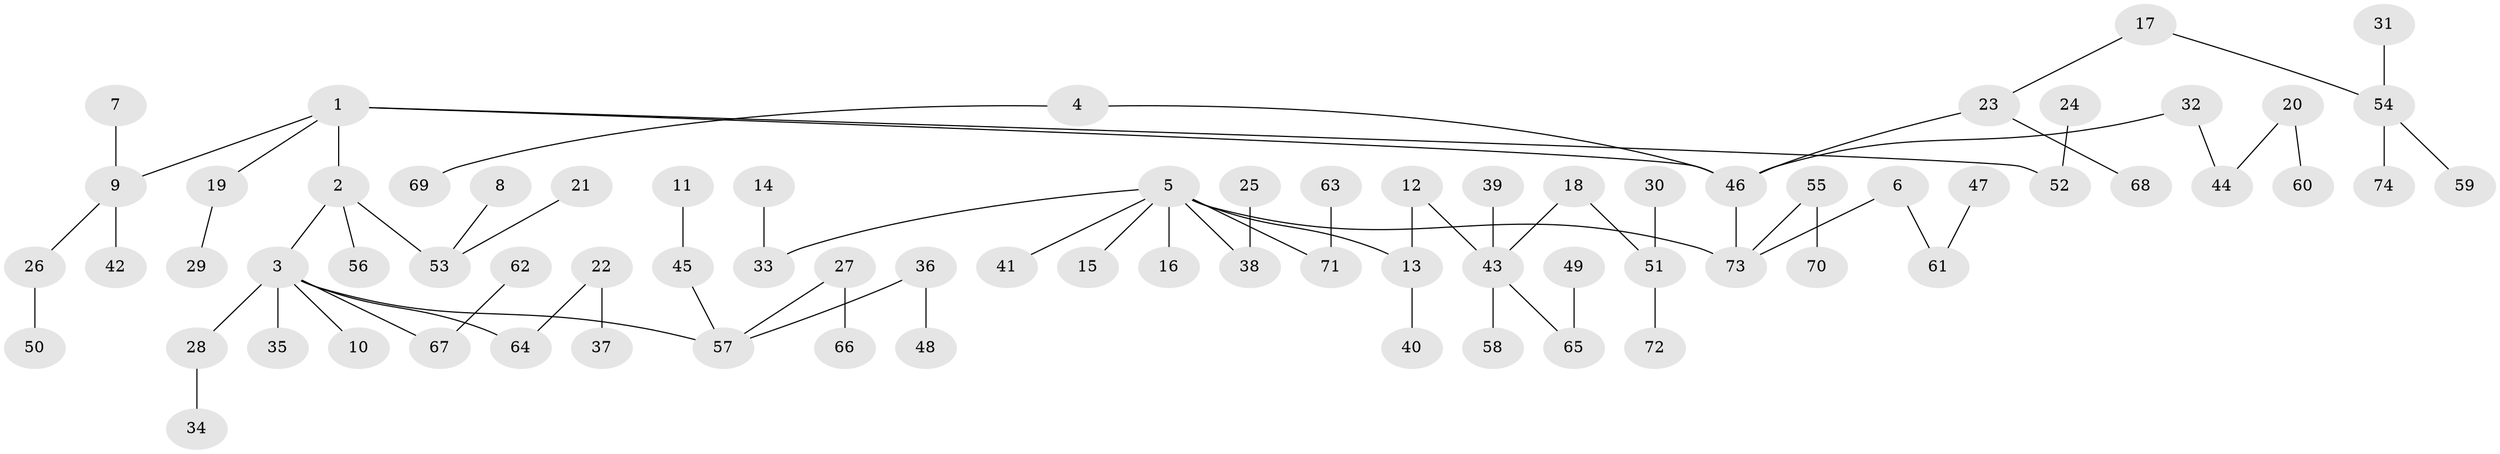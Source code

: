 // original degree distribution, {4: 0.04054054054054054, 5: 0.02702702702702703, 2: 0.28378378378378377, 8: 0.006756756756756757, 3: 0.16216216216216217, 6: 0.02027027027027027, 1: 0.4594594594594595}
// Generated by graph-tools (version 1.1) at 2025/50/03/09/25 03:50:25]
// undirected, 74 vertices, 73 edges
graph export_dot {
graph [start="1"]
  node [color=gray90,style=filled];
  1;
  2;
  3;
  4;
  5;
  6;
  7;
  8;
  9;
  10;
  11;
  12;
  13;
  14;
  15;
  16;
  17;
  18;
  19;
  20;
  21;
  22;
  23;
  24;
  25;
  26;
  27;
  28;
  29;
  30;
  31;
  32;
  33;
  34;
  35;
  36;
  37;
  38;
  39;
  40;
  41;
  42;
  43;
  44;
  45;
  46;
  47;
  48;
  49;
  50;
  51;
  52;
  53;
  54;
  55;
  56;
  57;
  58;
  59;
  60;
  61;
  62;
  63;
  64;
  65;
  66;
  67;
  68;
  69;
  70;
  71;
  72;
  73;
  74;
  1 -- 2 [weight=1.0];
  1 -- 9 [weight=1.0];
  1 -- 19 [weight=1.0];
  1 -- 46 [weight=1.0];
  1 -- 52 [weight=1.0];
  2 -- 3 [weight=1.0];
  2 -- 53 [weight=1.0];
  2 -- 56 [weight=1.0];
  3 -- 10 [weight=1.0];
  3 -- 28 [weight=1.0];
  3 -- 35 [weight=1.0];
  3 -- 57 [weight=1.0];
  3 -- 64 [weight=1.0];
  3 -- 67 [weight=1.0];
  4 -- 46 [weight=1.0];
  4 -- 69 [weight=1.0];
  5 -- 13 [weight=1.0];
  5 -- 15 [weight=1.0];
  5 -- 16 [weight=1.0];
  5 -- 33 [weight=1.0];
  5 -- 38 [weight=1.0];
  5 -- 41 [weight=1.0];
  5 -- 71 [weight=1.0];
  5 -- 73 [weight=1.0];
  6 -- 61 [weight=1.0];
  6 -- 73 [weight=1.0];
  7 -- 9 [weight=1.0];
  8 -- 53 [weight=1.0];
  9 -- 26 [weight=1.0];
  9 -- 42 [weight=1.0];
  11 -- 45 [weight=1.0];
  12 -- 13 [weight=1.0];
  12 -- 43 [weight=1.0];
  13 -- 40 [weight=1.0];
  14 -- 33 [weight=1.0];
  17 -- 23 [weight=1.0];
  17 -- 54 [weight=1.0];
  18 -- 43 [weight=1.0];
  18 -- 51 [weight=1.0];
  19 -- 29 [weight=1.0];
  20 -- 44 [weight=1.0];
  20 -- 60 [weight=1.0];
  21 -- 53 [weight=1.0];
  22 -- 37 [weight=1.0];
  22 -- 64 [weight=1.0];
  23 -- 46 [weight=1.0];
  23 -- 68 [weight=1.0];
  24 -- 52 [weight=1.0];
  25 -- 38 [weight=1.0];
  26 -- 50 [weight=1.0];
  27 -- 57 [weight=1.0];
  27 -- 66 [weight=1.0];
  28 -- 34 [weight=1.0];
  30 -- 51 [weight=1.0];
  31 -- 54 [weight=1.0];
  32 -- 44 [weight=1.0];
  32 -- 46 [weight=1.0];
  36 -- 48 [weight=1.0];
  36 -- 57 [weight=1.0];
  39 -- 43 [weight=1.0];
  43 -- 58 [weight=1.0];
  43 -- 65 [weight=1.0];
  45 -- 57 [weight=1.0];
  46 -- 73 [weight=1.0];
  47 -- 61 [weight=1.0];
  49 -- 65 [weight=1.0];
  51 -- 72 [weight=1.0];
  54 -- 59 [weight=1.0];
  54 -- 74 [weight=1.0];
  55 -- 70 [weight=1.0];
  55 -- 73 [weight=1.0];
  62 -- 67 [weight=1.0];
  63 -- 71 [weight=1.0];
}
